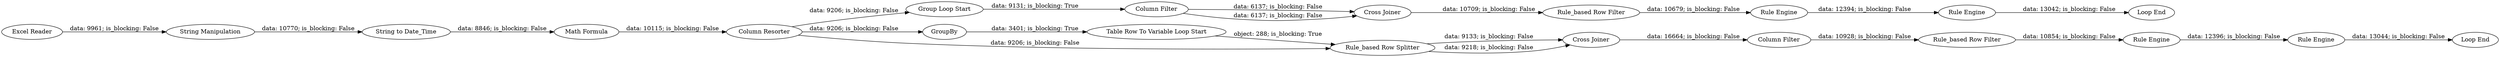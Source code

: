 digraph {
	"-2525406560253643747_6" [label="Group Loop Start"]
	"-8017429564514134460_2" [label="String to Date_Time"]
	"-2525406560253643747_21" [label="Column Filter"]
	"-2525406560253643747_29" [label="Loop End"]
	"-2525406560253643747_8" [label="Rule_based Row Filter"]
	"-2525406560253643747_23" [label="Rule Engine"]
	"-2525406560253643747_10" [label="Rule Engine"]
	"-2525406560253643747_17" [label=GroupBy]
	"-8017429564514134460_15" [label="Column Resorter"]
	"-2525406560253643747_27" [label="Rule Engine"]
	"-2525406560253643747_28" [label="Loop End"]
	"-8017429564514134460_1" [label="Excel Reader"]
	"-8017429564514134460_3" [label="String Manipulation"]
	"-2525406560253643747_11" [label="Rule Engine"]
	"-2525406560253643747_9" [label="Column Filter"]
	"-2525406560253643747_20" [label="Rule_based Row Splitter"]
	"-8017429564514134460_7" [label="Math Formula"]
	"-2525406560253643747_18" [label="Table Row To Variable Loop Start"]
	"-2525406560253643747_25" [label="Rule_based Row Filter"]
	"-2525406560253643747_22" [label="Cross Joiner"]
	"-2525406560253643747_4" [label="Cross Joiner"]
	"-8017429564514134460_15" -> "-2525406560253643747_17" [label="data: 9206; is_blocking: False"]
	"-8017429564514134460_1" -> "-8017429564514134460_3" [label="data: 9961; is_blocking: False"]
	"-2525406560253643747_21" -> "-2525406560253643747_25" [label="data: 10928; is_blocking: False"]
	"-2525406560253643747_20" -> "-2525406560253643747_22" [label="data: 9133; is_blocking: False"]
	"-2525406560253643747_9" -> "-2525406560253643747_4" [label="data: 6137; is_blocking: False"]
	"-2525406560253643747_9" -> "-2525406560253643747_4" [label="data: 6137; is_blocking: False"]
	"-8017429564514134460_3" -> "-8017429564514134460_2" [label="data: 10770; is_blocking: False"]
	"-2525406560253643747_27" -> "-2525406560253643747_23" [label="data: 12396; is_blocking: False"]
	"-2525406560253643747_22" -> "-2525406560253643747_21" [label="data: 16664; is_blocking: False"]
	"-2525406560253643747_20" -> "-2525406560253643747_22" [label="data: 9218; is_blocking: False"]
	"-8017429564514134460_15" -> "-2525406560253643747_20" [label="data: 9206; is_blocking: False"]
	"-2525406560253643747_23" -> "-2525406560253643747_29" [label="data: 13044; is_blocking: False"]
	"-2525406560253643747_8" -> "-2525406560253643747_10" [label="data: 10679; is_blocking: False"]
	"-8017429564514134460_2" -> "-8017429564514134460_7" [label="data: 8846; is_blocking: False"]
	"-2525406560253643747_6" -> "-2525406560253643747_9" [label="data: 9131; is_blocking: True"]
	"-2525406560253643747_10" -> "-2525406560253643747_11" [label="data: 12394; is_blocking: False"]
	"-8017429564514134460_15" -> "-2525406560253643747_6" [label="data: 9206; is_blocking: False"]
	"-8017429564514134460_7" -> "-8017429564514134460_15" [label="data: 10115; is_blocking: False"]
	"-2525406560253643747_17" -> "-2525406560253643747_18" [label="data: 3401; is_blocking: True"]
	"-2525406560253643747_11" -> "-2525406560253643747_28" [label="data: 13042; is_blocking: False"]
	"-2525406560253643747_25" -> "-2525406560253643747_27" [label="data: 10854; is_blocking: False"]
	"-2525406560253643747_4" -> "-2525406560253643747_8" [label="data: 10709; is_blocking: False"]
	"-2525406560253643747_18" -> "-2525406560253643747_20" [label="object: 288; is_blocking: True"]
	rankdir=LR
}
